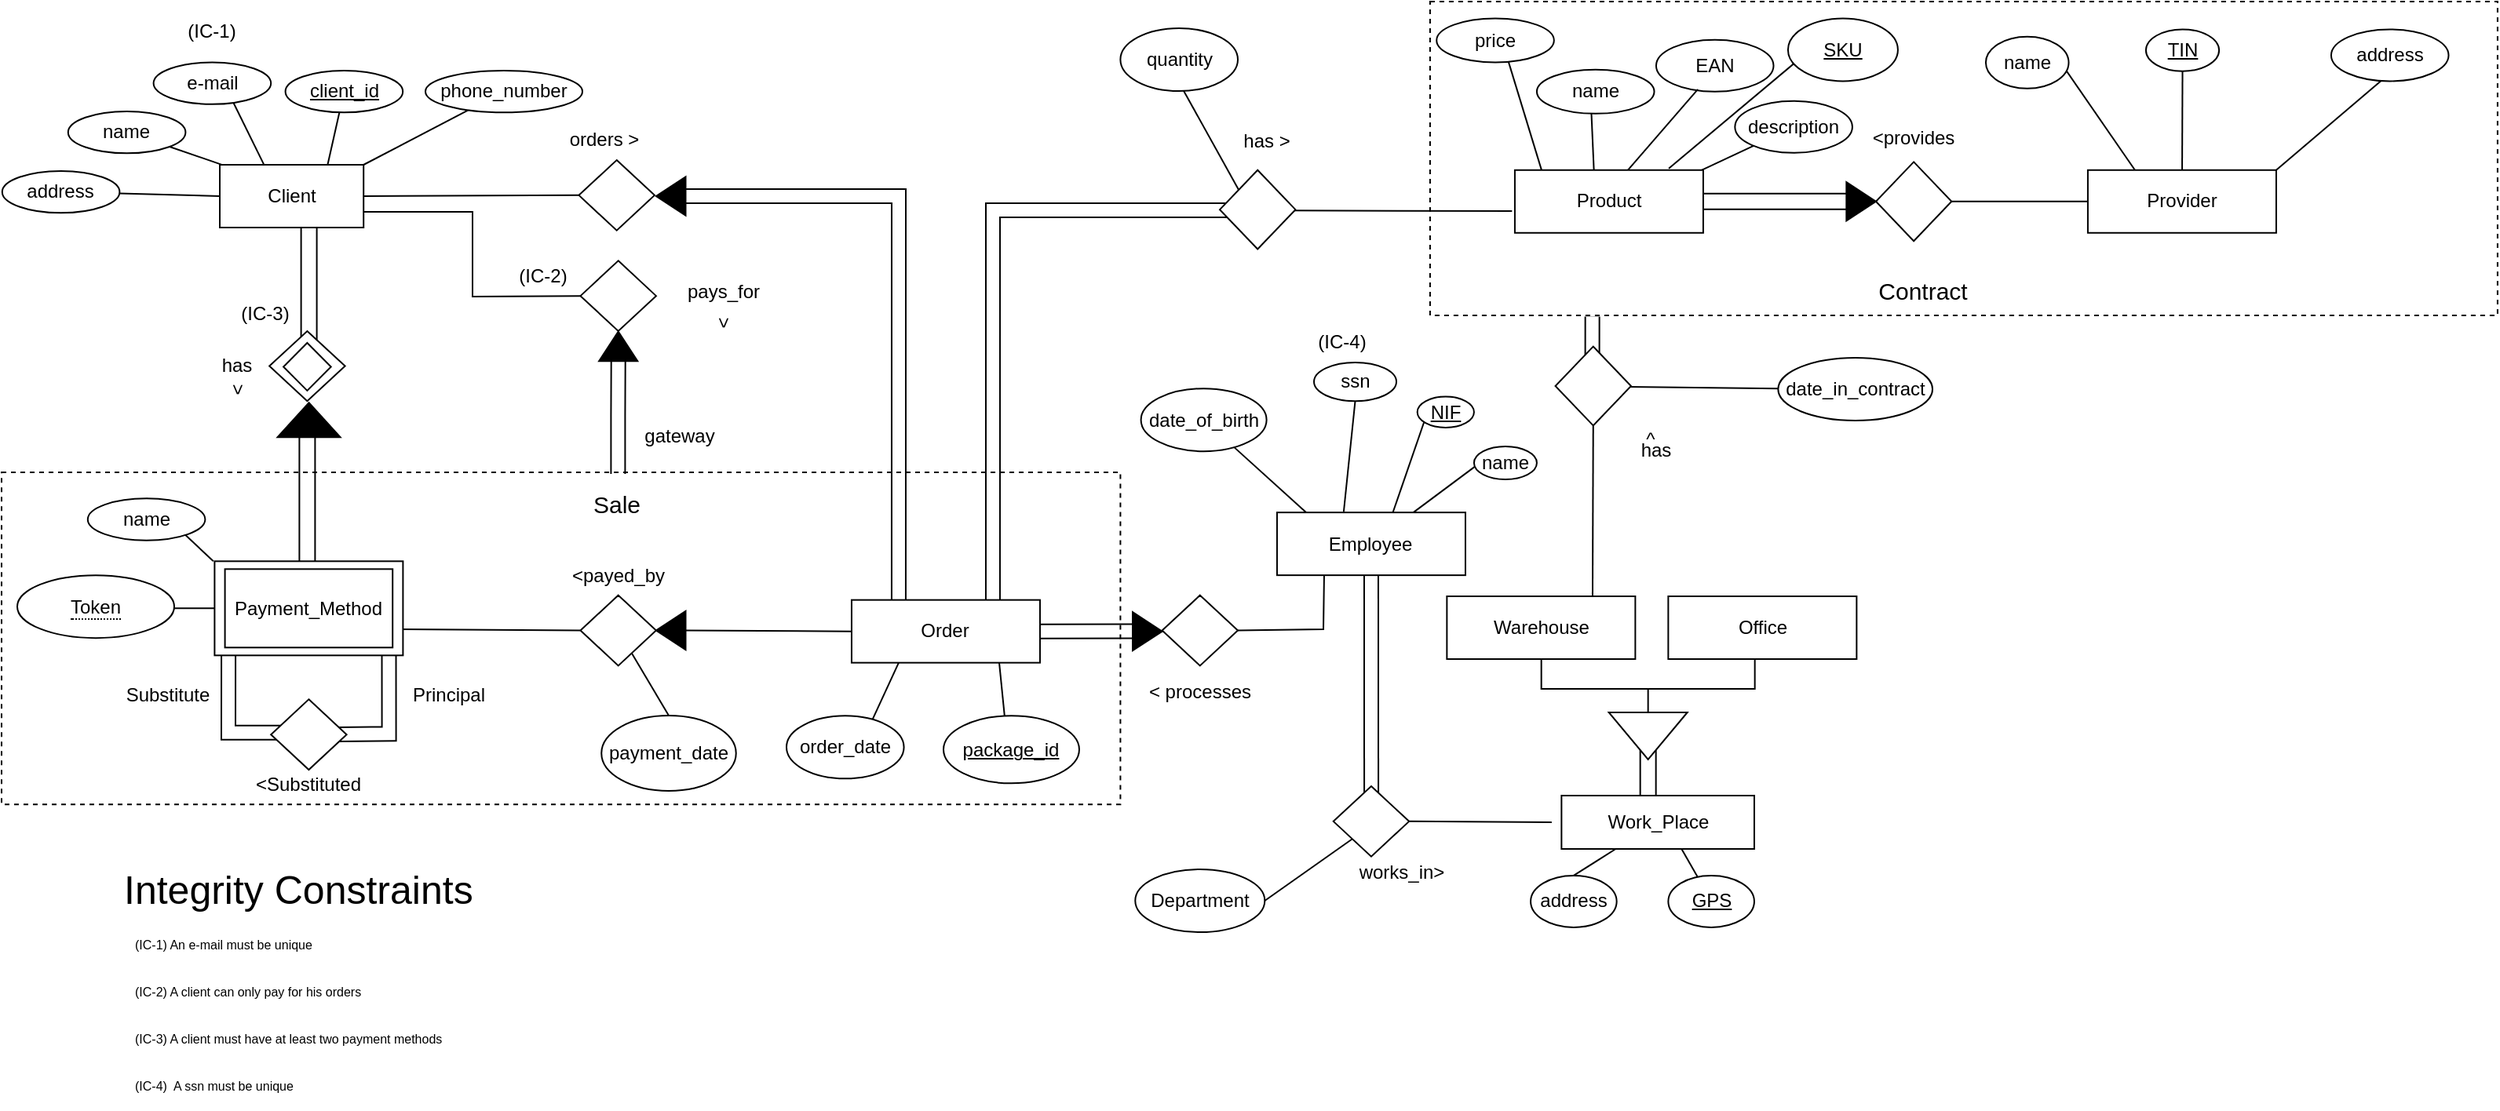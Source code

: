 <mxfile version="21.3.0" type="github">
  <diagram name="Page-1" id="xPYHQfnh46mK-k9WcB2l">
    <mxGraphModel dx="1430" dy="539" grid="1" gridSize="10" guides="1" tooltips="1" connect="1" arrows="1" fold="1" page="1" pageScale="1" pageWidth="850" pageHeight="1100" math="0" shadow="0">
      <root>
        <mxCell id="0" />
        <mxCell id="1" parent="0" />
        <mxCell id="c6sSTiB1Lbt-7I_A86Yg-24" value="" style="shape=filledEdge;curved=0;rounded=0;fixDash=1;endArrow=none;strokeWidth=10;fillColor=#ffffff;edgeStyle=orthogonalEdgeStyle;html=1;exitX=0.75;exitY=0;exitDx=0;exitDy=0;" edge="1" parent="1" source="q-D3DN9akOICgejKjBbG-46">
          <mxGeometry width="60" height="40" relative="1" as="geometry">
            <mxPoint x="640" y="132.68" as="sourcePoint" />
            <mxPoint x="840" y="143" as="targetPoint" />
            <Array as="points">
              <mxPoint x="672" y="143" />
            </Array>
          </mxGeometry>
        </mxCell>
        <mxCell id="c6sSTiB1Lbt-7I_A86Yg-19" value="" style="shape=filledEdge;curved=0;rounded=0;fixDash=1;endArrow=none;strokeWidth=10;fillColor=#ffffff;edgeStyle=orthogonalEdgeStyle;html=1;exitX=0;exitY=0.5;exitDx=0;exitDy=0;entryX=0.25;entryY=0;entryDx=0;entryDy=0;" edge="1" parent="1" source="q-D3DN9akOICgejKjBbG-64" target="q-D3DN9akOICgejKjBbG-46">
          <mxGeometry width="60" height="40" relative="1" as="geometry">
            <mxPoint x="561.22" y="284.5" as="sourcePoint" />
            <mxPoint x="666.22" y="284.5" as="targetPoint" />
          </mxGeometry>
        </mxCell>
        <mxCell id="c6sSTiB1Lbt-7I_A86Yg-53" value="" style="shape=filledEdge;curved=0;rounded=0;fixDash=1;endArrow=none;strokeWidth=10;fillColor=#ffffff;edgeStyle=orthogonalEdgeStyle;html=1;exitX=1;exitY=0.5;exitDx=0;exitDy=0;entryX=0;entryY=0.5;entryDx=0;entryDy=0;" edge="1" parent="1" source="q-D3DN9akOICgejKjBbG-46" target="c6sSTiB1Lbt-7I_A86Yg-55">
          <mxGeometry width="60" height="40" relative="1" as="geometry">
            <mxPoint x="681" y="401" as="sourcePoint" />
            <mxPoint x="820" y="411" as="targetPoint" />
            <Array as="points">
              <mxPoint x="760" y="411" />
            </Array>
          </mxGeometry>
        </mxCell>
        <mxCell id="c6sSTiB1Lbt-7I_A86Yg-42" value="" style="shape=filledEdge;curved=0;rounded=0;fixDash=1;endArrow=none;strokeWidth=10;fillColor=#ffffff;edgeStyle=orthogonalEdgeStyle;html=1;entryX=0;entryY=0.5;entryDx=0;entryDy=0;exitX=0.551;exitY=0.005;exitDx=0;exitDy=0;exitPerimeter=0;" edge="1" parent="1" source="c6sSTiB1Lbt-7I_A86Yg-25" target="c6sSTiB1Lbt-7I_A86Yg-43">
          <mxGeometry width="60" height="40" relative="1" as="geometry">
            <mxPoint x="355.85" y="296.57" as="sourcePoint" />
            <mxPoint x="389.9" y="236.53" as="targetPoint" />
            <Array as="points" />
          </mxGeometry>
        </mxCell>
        <mxCell id="c6sSTiB1Lbt-7I_A86Yg-25" value="" style="whiteSpace=wrap;html=1;fillColor=none;dashed=1;" vertex="1" parent="1">
          <mxGeometry x="40" y="310" width="712.7" height="211.59" as="geometry" />
        </mxCell>
        <mxCell id="c6sSTiB1Lbt-7I_A86Yg-34" value="" style="endArrow=none;html=1;rounded=0;exitX=0;exitY=0.5;exitDx=0;exitDy=0;" edge="1" parent="1" source="q-D3DN9akOICgejKjBbG-94">
          <mxGeometry width="50" height="50" relative="1" as="geometry">
            <mxPoint x="389.95" y="409.0" as="sourcePoint" />
            <mxPoint x="290" y="410" as="targetPoint" />
          </mxGeometry>
        </mxCell>
        <mxCell id="q-D3DN9akOICgejKjBbG-154" value="" style="shape=filledEdge;curved=0;rounded=0;fixDash=1;endArrow=none;strokeWidth=10;fillColor=#ffffff;edgeStyle=orthogonalEdgeStyle;html=1;entryX=0.501;entryY=0.188;entryDx=0;entryDy=0;entryPerimeter=0;exitX=0.152;exitY=1.004;exitDx=0;exitDy=0;exitPerimeter=0;" parent="1" source="q-D3DN9akOICgejKjBbG-145" edge="1">
          <mxGeometry width="60" height="40" relative="1" as="geometry">
            <mxPoint x="1053.48" y="169" as="sourcePoint" />
            <mxPoint x="1053.38" y="269" as="targetPoint" />
          </mxGeometry>
        </mxCell>
        <mxCell id="q-D3DN9akOICgejKjBbG-145" value="" style="whiteSpace=wrap;html=1;fillColor=none;dashed=1;" parent="1" vertex="1">
          <mxGeometry x="949.96" y="10" width="680" height="200" as="geometry" />
        </mxCell>
        <mxCell id="q-D3DN9akOICgejKjBbG-148" value="" style="shape=partialRectangle;whiteSpace=wrap;html=1;top=0;bottom=0;fillColor=none;rotation=-90;" parent="1" vertex="1">
          <mxGeometry x="1163.83" y="89.89" width="10" height="95.01" as="geometry" />
        </mxCell>
        <mxCell id="q-D3DN9akOICgejKjBbG-35" value="" style="shape=partialRectangle;whiteSpace=wrap;html=1;top=0;bottom=0;fillColor=none;" parent="1" vertex="1">
          <mxGeometry x="230.8" y="150" width="10" height="90" as="geometry" />
        </mxCell>
        <mxCell id="q-D3DN9akOICgejKjBbG-4" value="" style="endArrow=none;html=1;rounded=0;entryX=0.25;entryY=0;entryDx=0;entryDy=0;exitX=0.743;exitY=0.127;exitDx=0;exitDy=0;exitPerimeter=0;" parent="1" source="q-D3DN9akOICgejKjBbG-70" target="q-D3DN9akOICgejKjBbG-68" edge="1">
          <mxGeometry width="50" height="50" relative="1" as="geometry">
            <mxPoint x="1224.16" y="340.39" as="sourcePoint" />
            <mxPoint x="1274.16" y="290.39" as="targetPoint" />
          </mxGeometry>
        </mxCell>
        <mxCell id="q-D3DN9akOICgejKjBbG-5" value="" style="endArrow=none;html=1;rounded=0;exitX=-0.015;exitY=0.654;exitDx=0;exitDy=0;entryX=0.841;entryY=0.51;entryDx=0;entryDy=0;entryPerimeter=0;exitPerimeter=0;" parent="1" source="q-D3DN9akOICgejKjBbG-120" target="q-D3DN9akOICgejKjBbG-88" edge="1">
          <mxGeometry width="50" height="50" relative="1" as="geometry">
            <mxPoint x="996.58" y="127.69" as="sourcePoint" />
            <mxPoint x="931.58" y="128.69" as="targetPoint" />
          </mxGeometry>
        </mxCell>
        <mxCell id="q-D3DN9akOICgejKjBbG-7" value="" style="shape=filledEdge;curved=0;rounded=0;fixDash=1;endArrow=none;strokeWidth=10;fillColor=#ffffff;edgeStyle=orthogonalEdgeStyle;html=1;entryX=0.978;entryY=0.905;entryDx=0;entryDy=0;entryPerimeter=0;" parent="1" target="q-D3DN9akOICgejKjBbG-117" edge="1">
          <mxGeometry width="60" height="40" relative="1" as="geometry">
            <mxPoint x="252.9" y="477.02" as="sourcePoint" />
            <mxPoint x="312.9" y="437.02" as="targetPoint" />
            <Array as="points">
              <mxPoint x="253.9" y="476.66" />
              <mxPoint x="286.9" y="476.66" />
            </Array>
          </mxGeometry>
        </mxCell>
        <mxCell id="q-D3DN9akOICgejKjBbG-8" value="" style="shape=filledEdge;curved=0;rounded=0;fixDash=1;endArrow=none;strokeWidth=10;fillColor=#ffffff;edgeStyle=orthogonalEdgeStyle;html=1;exitX=0.021;exitY=0.898;exitDx=0;exitDy=0;exitPerimeter=0;entryX=0.152;entryY=0.474;entryDx=0;entryDy=0;entryPerimeter=0;" parent="1" source="q-D3DN9akOICgejKjBbG-117" target="q-D3DN9akOICgejKjBbG-90" edge="1">
          <mxGeometry width="60" height="40" relative="1" as="geometry">
            <mxPoint x="111.78" y="466.18" as="sourcePoint" />
            <mxPoint x="208.9" y="476.66" as="targetPoint" />
            <Array as="points">
              <mxPoint x="184.9" y="475.66" />
            </Array>
          </mxGeometry>
        </mxCell>
        <mxCell id="q-D3DN9akOICgejKjBbG-9" value="" style="shape=filledEdge;curved=0;rounded=0;fixDash=1;endArrow=none;strokeWidth=10;fillColor=#ffffff;edgeStyle=orthogonalEdgeStyle;html=1;exitX=0.5;exitY=1;exitDx=0;exitDy=0;entryX=0.501;entryY=0.188;entryDx=0;entryDy=0;entryPerimeter=0;" parent="1" source="q-D3DN9akOICgejKjBbG-100" target="q-D3DN9akOICgejKjBbG-112" edge="1">
          <mxGeometry width="60" height="40" relative="1" as="geometry">
            <mxPoint x="842.48" y="449" as="sourcePoint" />
            <mxPoint x="872.48" y="539" as="targetPoint" />
          </mxGeometry>
        </mxCell>
        <mxCell id="q-D3DN9akOICgejKjBbG-10" value="" style="endArrow=none;html=1;rounded=0;entryX=0.413;entryY=0.045;entryDx=0;entryDy=0;entryPerimeter=0;" parent="1" source="q-D3DN9akOICgejKjBbG-100" target="q-D3DN9akOICgejKjBbG-103" edge="1">
          <mxGeometry width="50" height="50" relative="1" as="geometry">
            <mxPoint x="898.21" y="362" as="sourcePoint" />
            <mxPoint x="921.21" y="386" as="targetPoint" />
            <Array as="points" />
          </mxGeometry>
        </mxCell>
        <mxCell id="q-D3DN9akOICgejKjBbG-11" value="" style="endArrow=none;html=1;rounded=0;" parent="1" target="q-D3DN9akOICgejKjBbG-34" edge="1">
          <mxGeometry width="50" height="50" relative="1" as="geometry">
            <mxPoint x="190" y="117.33" as="sourcePoint" />
            <mxPoint x="224" y="90.663" as="targetPoint" />
          </mxGeometry>
        </mxCell>
        <mxCell id="q-D3DN9akOICgejKjBbG-12" value="" style="endArrow=none;html=1;rounded=0;exitX=0.354;exitY=-0.014;exitDx=0;exitDy=0;exitPerimeter=0;entryX=0.5;entryY=1;entryDx=0;entryDy=0;" parent="1" source="q-D3DN9akOICgejKjBbG-100" target="q-D3DN9akOICgejKjBbG-101" edge="1">
          <mxGeometry width="50" height="50" relative="1" as="geometry">
            <mxPoint x="796.9" y="461.5" as="sourcePoint" />
            <mxPoint x="842.291" y="358.298" as="targetPoint" />
            <Array as="points" />
          </mxGeometry>
        </mxCell>
        <mxCell id="q-D3DN9akOICgejKjBbG-13" value="" style="endArrow=none;html=1;rounded=0;exitX=0.162;exitY=0.019;exitDx=0;exitDy=0;exitPerimeter=0;" parent="1" source="q-D3DN9akOICgejKjBbG-100" target="q-D3DN9akOICgejKjBbG-102" edge="1">
          <mxGeometry width="50" height="50" relative="1" as="geometry">
            <mxPoint x="802.08" y="362.5" as="sourcePoint" />
            <mxPoint x="780.9" y="408.5" as="targetPoint" />
            <Array as="points" />
          </mxGeometry>
        </mxCell>
        <mxCell id="q-D3DN9akOICgejKjBbG-14" value="" style="endArrow=none;html=1;rounded=0;entryX=0.24;entryY=0.175;entryDx=0;entryDy=0;entryPerimeter=0;exitX=0.5;exitY=1;exitDx=0;exitDy=0;" parent="1" source="q-D3DN9akOICgejKjBbG-100" target="q-D3DN9akOICgejKjBbG-104" edge="1">
          <mxGeometry width="50" height="50" relative="1" as="geometry">
            <mxPoint x="846.9" y="459.5" as="sourcePoint" />
            <mxPoint x="790.9" y="418.5" as="targetPoint" />
            <Array as="points" />
          </mxGeometry>
        </mxCell>
        <mxCell id="q-D3DN9akOICgejKjBbG-17" value="" style="endArrow=none;html=1;rounded=0;entryX=1;entryY=0;entryDx=0;entryDy=0;exitX=0.427;exitY=0.991;exitDx=0;exitDy=0;exitPerimeter=0;" parent="1" source="q-D3DN9akOICgejKjBbG-99" target="q-D3DN9akOICgejKjBbG-68" edge="1">
          <mxGeometry width="50" height="50" relative="1" as="geometry">
            <mxPoint x="1260.479" y="231.817" as="sourcePoint" />
            <mxPoint x="1185.96" y="267.39" as="targetPoint" />
            <Array as="points" />
          </mxGeometry>
        </mxCell>
        <mxCell id="q-D3DN9akOICgejKjBbG-18" value="" style="endArrow=none;html=1;rounded=0;entryX=0.464;entryY=0.942;entryDx=0;entryDy=0;entryPerimeter=0;" parent="1" target="q-D3DN9akOICgejKjBbG-61" edge="1">
          <mxGeometry width="50" height="50" relative="1" as="geometry">
            <mxPoint x="1054.483" y="121.21" as="sourcePoint" />
            <mxPoint x="1006.96" y="70.39" as="targetPoint" />
            <Array as="points" />
          </mxGeometry>
        </mxCell>
        <mxCell id="q-D3DN9akOICgejKjBbG-19" value="" style="endArrow=none;html=1;rounded=0;exitX=0.175;exitY=0.059;exitDx=0;exitDy=0;entryX=0.605;entryY=0.923;entryDx=0;entryDy=0;entryPerimeter=0;exitPerimeter=0;" parent="1" target="q-D3DN9akOICgejKjBbG-60" edge="1">
          <mxGeometry width="50" height="50" relative="1" as="geometry">
            <mxPoint x="1022.86" y="123.57" as="sourcePoint" />
            <mxPoint x="1008.56" y="75.61" as="targetPoint" />
            <Array as="points" />
          </mxGeometry>
        </mxCell>
        <mxCell id="q-D3DN9akOICgejKjBbG-20" value="" style="endArrow=none;html=1;rounded=0;entryX=0.5;entryY=1;entryDx=0;entryDy=0;exitX=0.75;exitY=0;exitDx=0;exitDy=0;" parent="1" target="q-D3DN9akOICgejKjBbG-53" edge="1" source="q-D3DN9akOICgejKjBbG-46">
          <mxGeometry width="50" height="50" relative="1" as="geometry">
            <mxPoint x="580" y="111" as="sourcePoint" />
            <mxPoint x="557.8" y="79" as="targetPoint" />
            <Array as="points" />
          </mxGeometry>
        </mxCell>
        <mxCell id="q-D3DN9akOICgejKjBbG-22" value="" style="shape=filledEdge;curved=0;rounded=0;fixDash=1;endArrow=none;strokeWidth=10;fillColor=#ffffff;edgeStyle=orthogonalEdgeStyle;html=1;entryX=0.921;entryY=0.5;entryDx=0;entryDy=0;entryPerimeter=0;" parent="1" source="q-D3DN9akOICgejKjBbG-64" edge="1">
          <mxGeometry width="60" height="40" relative="1" as="geometry">
            <mxPoint x="532.48" y="134" as="sourcePoint" />
            <mxPoint x="467.683" y="134" as="targetPoint" />
            <Array as="points">
              <mxPoint x="516" y="134" />
            </Array>
          </mxGeometry>
        </mxCell>
        <mxCell id="q-D3DN9akOICgejKjBbG-23" value="" style="endArrow=none;html=1;rounded=0;exitX=0;exitY=0;exitDx=0;exitDy=0;entryX=0.535;entryY=0.983;entryDx=0;entryDy=0;entryPerimeter=0;" parent="1" target="q-D3DN9akOICgejKjBbG-59" edge="1" source="q-D3DN9akOICgejKjBbG-88">
          <mxGeometry width="50" height="50" relative="1" as="geometry">
            <mxPoint x="892.922" y="118.074" as="sourcePoint" />
            <mxPoint x="832.466" y="87.54" as="targetPoint" />
            <Array as="points" />
          </mxGeometry>
        </mxCell>
        <mxCell id="q-D3DN9akOICgejKjBbG-25" value="" style="shape=partialRectangle;whiteSpace=wrap;html=1;top=0;bottom=0;fillColor=none;" parent="1" vertex="1">
          <mxGeometry x="229.7" y="280" width="10" height="90.66" as="geometry" />
        </mxCell>
        <mxCell id="q-D3DN9akOICgejKjBbG-26" value="Client" style="rounded=0;whiteSpace=wrap;html=1;" parent="1" vertex="1">
          <mxGeometry x="179" y="114" width="91.6" height="40" as="geometry" />
        </mxCell>
        <mxCell id="q-D3DN9akOICgejKjBbG-27" value="" style="endArrow=none;html=1;rounded=0;exitX=0.75;exitY=0;exitDx=0;exitDy=0;" parent="1" source="q-D3DN9akOICgejKjBbG-26" target="q-D3DN9akOICgejKjBbG-28" edge="1">
          <mxGeometry width="50" height="50" relative="1" as="geometry">
            <mxPoint x="271.6" y="118" as="sourcePoint" />
            <mxPoint x="305.6" y="91.333" as="targetPoint" />
          </mxGeometry>
        </mxCell>
        <mxCell id="q-D3DN9akOICgejKjBbG-28" value="client_id" style="ellipse;whiteSpace=wrap;html=1;fontStyle=4" parent="1" vertex="1">
          <mxGeometry x="220.8" y="53.997" width="74.8" height="26.667" as="geometry" />
        </mxCell>
        <mxCell id="q-D3DN9akOICgejKjBbG-29" value="" style="endArrow=none;html=1;rounded=0;exitX=0.31;exitY=0.011;exitDx=0;exitDy=0;exitPerimeter=0;entryX=0.671;entryY=0.91;entryDx=0;entryDy=0;entryPerimeter=0;" parent="1" source="q-D3DN9akOICgejKjBbG-26" target="c6sSTiB1Lbt-7I_A86Yg-49" edge="1">
          <mxGeometry width="50" height="50" relative="1" as="geometry">
            <mxPoint x="233.52" y="118" as="sourcePoint" />
            <mxPoint x="193.026" y="83.443" as="targetPoint" />
          </mxGeometry>
        </mxCell>
        <mxCell id="q-D3DN9akOICgejKjBbG-30" value="" style="endArrow=none;html=1;rounded=0;exitX=1;exitY=0;exitDx=0;exitDy=0;" parent="1" source="q-D3DN9akOICgejKjBbG-26" target="q-D3DN9akOICgejKjBbG-31" edge="1">
          <mxGeometry width="50" height="50" relative="1" as="geometry">
            <mxPoint x="281.6" y="128" as="sourcePoint" />
            <mxPoint x="315.6" y="101.333" as="targetPoint" />
          </mxGeometry>
        </mxCell>
        <mxCell id="q-D3DN9akOICgejKjBbG-31" value="phone_number" style="ellipse;whiteSpace=wrap;html=1;" parent="1" vertex="1">
          <mxGeometry x="310" y="54" width="100" height="26.67" as="geometry" />
        </mxCell>
        <mxCell id="q-D3DN9akOICgejKjBbG-32" value="" style="endArrow=none;html=1;rounded=0;exitX=0;exitY=0.5;exitDx=0;exitDy=0;" parent="1" source="q-D3DN9akOICgejKjBbG-26" target="q-D3DN9akOICgejKjBbG-33" edge="1">
          <mxGeometry width="50" height="50" relative="1" as="geometry">
            <mxPoint x="291.6" y="138" as="sourcePoint" />
            <mxPoint x="325.6" y="111.333" as="targetPoint" />
          </mxGeometry>
        </mxCell>
        <mxCell id="q-D3DN9akOICgejKjBbG-33" value="address" style="ellipse;whiteSpace=wrap;html=1;" parent="1" vertex="1">
          <mxGeometry x="40.4" y="117.997" width="74.8" height="26.667" as="geometry" />
        </mxCell>
        <mxCell id="q-D3DN9akOICgejKjBbG-34" value="name" style="ellipse;whiteSpace=wrap;html=1;" parent="1" vertex="1">
          <mxGeometry x="82.4" y="79.997" width="74.8" height="26.667" as="geometry" />
        </mxCell>
        <mxCell id="q-D3DN9akOICgejKjBbG-36" value="has" style="text;html=1;strokeColor=none;fillColor=none;align=center;verticalAlign=middle;whiteSpace=wrap;rounded=0;rotation=0;" parent="1" vertex="1">
          <mxGeometry x="159.55" y="226.57" width="60" height="30" as="geometry" />
        </mxCell>
        <mxCell id="q-D3DN9akOICgejKjBbG-37" value="" style="endArrow=none;html=1;rounded=0;entryX=0.5;entryY=0;entryDx=0;entryDy=0;" parent="1" target="q-D3DN9akOICgejKjBbG-38" edge="1">
          <mxGeometry width="50" height="50" relative="1" as="geometry">
            <mxPoint x="174.9" y="366.66" as="sourcePoint" />
            <mxPoint x="147.3" y="450.353" as="targetPoint" />
            <Array as="points">
              <mxPoint x="174.9" y="366.66" />
            </Array>
          </mxGeometry>
        </mxCell>
        <mxCell id="q-D3DN9akOICgejKjBbG-38" value="name" style="ellipse;whiteSpace=wrap;html=1;" parent="1" vertex="1">
          <mxGeometry x="94.9" y="326.657" width="74.8" height="26.667" as="geometry" />
        </mxCell>
        <mxCell id="q-D3DN9akOICgejKjBbG-39" value="&lt;div&gt;&lt;br&gt;&lt;/div&gt;&lt;div&gt;&lt;br&gt;&lt;/div&gt;" style="shape=partialRectangle;whiteSpace=wrap;html=1;top=0;bottom=0;fillColor=none;rotation=-180;" parent="1" vertex="1">
          <mxGeometry x="1083.83" y="477" width="10" height="39" as="geometry" />
        </mxCell>
        <mxCell id="q-D3DN9akOICgejKjBbG-40" value="" style="strokeWidth=1;html=1;shape=mxgraph.flowchart.annotation_2;align=left;labelPosition=right;pointerEvents=1;rotation=-90;" parent="1" vertex="1">
          <mxGeometry x="1068.83" y="380" width="40" height="136" as="geometry" />
        </mxCell>
        <mxCell id="q-D3DN9akOICgejKjBbG-41" value="" style="triangle;whiteSpace=wrap;html=1;rotation=90;" parent="1" vertex="1">
          <mxGeometry x="1073.83" y="453" width="30" height="50" as="geometry" />
        </mxCell>
        <mxCell id="q-D3DN9akOICgejKjBbG-42" value="Work_Place" style="rounded=0;whiteSpace=wrap;html=1;" parent="1" vertex="1">
          <mxGeometry x="1033.68" y="516" width="122.8" height="34" as="geometry" />
        </mxCell>
        <mxCell id="q-D3DN9akOICgejKjBbG-43" value="&amp;lt;Substituted" style="text;html=1;strokeColor=none;fillColor=none;align=center;verticalAlign=middle;whiteSpace=wrap;rounded=0;" parent="1" vertex="1">
          <mxGeometry x="196.2" y="494.0" width="79.2" height="30" as="geometry" />
        </mxCell>
        <mxCell id="q-D3DN9akOICgejKjBbG-44" value="&lt;div&gt;&lt;font style=&quot;font-size: 12px;&quot;&gt;(IC-3)&lt;/font&gt;&lt;/div&gt;" style="text;html=1;strokeColor=none;fillColor=none;align=center;verticalAlign=middle;whiteSpace=wrap;rounded=0;fontSize=8;" parent="1" vertex="1">
          <mxGeometry x="175.5" y="192.55" width="64.2" height="32" as="geometry" />
        </mxCell>
        <mxCell id="q-D3DN9akOICgejKjBbG-45" value="&amp;gt;" style="text;html=1;strokeColor=none;fillColor=none;align=center;verticalAlign=middle;whiteSpace=wrap;rounded=0;rotation=90;" parent="1" vertex="1">
          <mxGeometry x="160.65" y="241.96" width="60" height="30" as="geometry" />
        </mxCell>
        <mxCell id="q-D3DN9akOICgejKjBbG-49" value="" style="endArrow=none;html=1;rounded=0;exitX=0;exitY=0.5;exitDx=0;exitDy=0;entryX=1;entryY=0.5;entryDx=0;entryDy=0;" parent="1" source="q-D3DN9akOICgejKjBbG-56" edge="1">
          <mxGeometry width="50" height="50" relative="1" as="geometry">
            <mxPoint x="54.9" y="426.66" as="sourcePoint" />
            <mxPoint x="141.7" y="396.66" as="targetPoint" />
            <Array as="points">
              <mxPoint x="154.9" y="396.66" />
            </Array>
          </mxGeometry>
        </mxCell>
        <mxCell id="q-D3DN9akOICgejKjBbG-51" value="orders &amp;gt;" style="text;html=1;strokeColor=none;fillColor=none;align=center;verticalAlign=middle;whiteSpace=wrap;rounded=0;rotation=0;" parent="1" vertex="1">
          <mxGeometry x="393.95" y="83" width="60" height="30" as="geometry" />
        </mxCell>
        <mxCell id="q-D3DN9akOICgejKjBbG-52" value="" style="endArrow=none;html=1;rounded=0;entryX=0.5;entryY=1;entryDx=0;entryDy=0;exitX=0.25;exitY=1;exitDx=0;exitDy=0;" parent="1" source="q-D3DN9akOICgejKjBbG-46" target="q-D3DN9akOICgejKjBbG-54" edge="1">
          <mxGeometry width="50" height="50" relative="1" as="geometry">
            <mxPoint x="535.68" y="109.22" as="sourcePoint" />
            <mxPoint x="471.56" y="99.883" as="targetPoint" />
            <Array as="points" />
          </mxGeometry>
        </mxCell>
        <mxCell id="q-D3DN9akOICgejKjBbG-53" value="package_id" style="ellipse;whiteSpace=wrap;html=1;fontStyle=4" parent="1" vertex="1">
          <mxGeometry x="640" y="465.16" width="86.48" height="43" as="geometry" />
        </mxCell>
        <mxCell id="q-D3DN9akOICgejKjBbG-54" value="order_date" style="ellipse;whiteSpace=wrap;html=1;" parent="1" vertex="1">
          <mxGeometry x="540" y="465.16" width="74.8" height="40" as="geometry" />
        </mxCell>
        <mxCell id="q-D3DN9akOICgejKjBbG-55" value="payment_date" style="ellipse;whiteSpace=wrap;html=1;" parent="1" vertex="1">
          <mxGeometry x="422.12" y="465" width="85.75" height="48" as="geometry" />
        </mxCell>
        <mxCell id="q-D3DN9akOICgejKjBbG-56" value="" style="rounded=0;whiteSpace=wrap;html=1;" parent="1" vertex="1">
          <mxGeometry x="175.7" y="366.66" width="120" height="60" as="geometry" />
        </mxCell>
        <mxCell id="q-D3DN9akOICgejKjBbG-57" value="" style="triangle;whiteSpace=wrap;html=1;rotation=-90;fillColor=#000000;" parent="1" vertex="1">
          <mxGeometry x="224.8" y="256.57" width="22" height="40" as="geometry" />
        </mxCell>
        <mxCell id="q-D3DN9akOICgejKjBbG-58" value="has &amp;gt;" style="text;html=1;strokeColor=none;fillColor=none;align=center;verticalAlign=middle;whiteSpace=wrap;rounded=0;rotation=0;" parent="1" vertex="1">
          <mxGeometry x="816.01" y="84" width="60" height="30" as="geometry" />
        </mxCell>
        <mxCell id="q-D3DN9akOICgejKjBbG-59" value="quantity " style="ellipse;whiteSpace=wrap;html=1;" parent="1" vertex="1">
          <mxGeometry x="752.7" y="27" width="74.8" height="40" as="geometry" />
        </mxCell>
        <mxCell id="q-D3DN9akOICgejKjBbG-60" value="price" style="ellipse;whiteSpace=wrap;html=1;" parent="1" vertex="1">
          <mxGeometry x="954.11" y="20.72" width="74.8" height="28" as="geometry" />
        </mxCell>
        <mxCell id="q-D3DN9akOICgejKjBbG-61" value="name" style="ellipse;whiteSpace=wrap;html=1;" parent="1" vertex="1">
          <mxGeometry x="1017.96" y="53.39" width="74.8" height="28" as="geometry" />
        </mxCell>
        <mxCell id="q-D3DN9akOICgejKjBbG-62" value="description" style="ellipse;whiteSpace=wrap;html=1;" parent="1" vertex="1">
          <mxGeometry x="1144.16" y="73.39" width="74.8" height="33" as="geometry" />
        </mxCell>
        <mxCell id="q-D3DN9akOICgejKjBbG-63" value="EAN" style="ellipse;whiteSpace=wrap;html=1;" parent="1" vertex="1">
          <mxGeometry x="1093.96" y="34.39" width="74.8" height="33" as="geometry" />
        </mxCell>
        <mxCell id="q-D3DN9akOICgejKjBbG-64" value="" style="triangle;whiteSpace=wrap;html=1;rotation=-180;fillColor=#000000;" parent="1" vertex="1">
          <mxGeometry x="456.95" y="121.7" width="18.8" height="24.6" as="geometry" />
        </mxCell>
        <mxCell id="q-D3DN9akOICgejKjBbG-65" value="" style="endArrow=none;html=1;rounded=0;entryX=0.355;entryY=0.957;entryDx=0;entryDy=0;entryPerimeter=0;" parent="1" target="q-D3DN9akOICgejKjBbG-63" edge="1">
          <mxGeometry width="50" height="50" relative="1" as="geometry">
            <mxPoint x="1072.679" y="121.21" as="sourcePoint" />
            <mxPoint x="1016.96" y="80.39" as="targetPoint" />
            <Array as="points" />
          </mxGeometry>
        </mxCell>
        <mxCell id="q-D3DN9akOICgejKjBbG-66" value="" style="endArrow=none;html=1;rounded=0;exitX=0.994;exitY=0.119;exitDx=0;exitDy=0;exitPerimeter=0;" parent="1" target="q-D3DN9akOICgejKjBbG-62" edge="1">
          <mxGeometry width="50" height="50" relative="1" as="geometry">
            <mxPoint x="1104.76" y="125.97" as="sourcePoint" />
            <mxPoint x="1026.96" y="90.39" as="targetPoint" />
            <Array as="points" />
          </mxGeometry>
        </mxCell>
        <mxCell id="q-D3DN9akOICgejKjBbG-67" value="" style="endArrow=none;html=1;rounded=0;exitX=0.817;exitY=-0.025;exitDx=0;exitDy=0;entryX=0.217;entryY=0.48;entryDx=0;entryDy=0;entryPerimeter=0;exitPerimeter=0;" parent="1" source="q-D3DN9akOICgejKjBbG-120" target="q-D3DN9akOICgejKjBbG-124" edge="1">
          <mxGeometry width="50" height="50" relative="1" as="geometry">
            <mxPoint x="1105.36" y="141.21" as="sourcePoint" />
            <mxPoint x="1162.011" y="142.605" as="targetPoint" />
            <Array as="points" />
          </mxGeometry>
        </mxCell>
        <mxCell id="q-D3DN9akOICgejKjBbG-68" value="Provider" style="rounded=0;whiteSpace=wrap;html=1;" parent="1" vertex="1">
          <mxGeometry x="1368.96" y="117.39" width="120" height="40" as="geometry" />
        </mxCell>
        <mxCell id="q-D3DN9akOICgejKjBbG-69" value="has" style="text;html=1;strokeColor=none;fillColor=none;align=center;verticalAlign=middle;whiteSpace=wrap;rounded=0;rotation=0;" parent="1" vertex="1">
          <mxGeometry x="1063.96" y="281.48" width="60" height="30" as="geometry" />
        </mxCell>
        <mxCell id="q-D3DN9akOICgejKjBbG-70" value="name" style="ellipse;whiteSpace=wrap;html=1;" parent="1" vertex="1">
          <mxGeometry x="1303.96" y="32.39" width="52.8" height="33" as="geometry" />
        </mxCell>
        <mxCell id="q-D3DN9akOICgejKjBbG-71" value="TIN" style="ellipse;whiteSpace=wrap;html=1;fontStyle=4" parent="1" vertex="1">
          <mxGeometry x="1405.96" y="27.72" width="46.6" height="26.67" as="geometry" />
        </mxCell>
        <mxCell id="q-D3DN9akOICgejKjBbG-72" value="" style="endArrow=none;html=1;rounded=0;" parent="1" source="q-D3DN9akOICgejKjBbG-71" target="q-D3DN9akOICgejKjBbG-68" edge="1">
          <mxGeometry width="50" height="50" relative="1" as="geometry">
            <mxPoint x="1248.96" y="347.39" as="sourcePoint" />
            <mxPoint x="1220.96" y="306.39" as="targetPoint" />
            <Array as="points" />
          </mxGeometry>
        </mxCell>
        <mxCell id="q-D3DN9akOICgejKjBbG-73" value="Warehouse" style="rounded=0;whiteSpace=wrap;html=1;" parent="1" vertex="1">
          <mxGeometry x="960.68" y="389" width="120" height="40" as="geometry" />
        </mxCell>
        <mxCell id="q-D3DN9akOICgejKjBbG-74" value="date_in_contract" style="ellipse;whiteSpace=wrap;html=1;" parent="1" vertex="1">
          <mxGeometry x="1171.68" y="236.96" width="98.32" height="40" as="geometry" />
        </mxCell>
        <mxCell id="q-D3DN9akOICgejKjBbG-75" value="" style="endArrow=none;html=1;rounded=0;entryX=0;entryY=0.5;entryDx=0;entryDy=0;" parent="1" source="q-D3DN9akOICgejKjBbG-74" target="q-D3DN9akOICgejKjBbG-129" edge="1">
          <mxGeometry width="50" height="50" relative="1" as="geometry">
            <mxPoint x="1190.48" y="207" as="sourcePoint" />
            <mxPoint x="992.48" y="249" as="targetPoint" />
            <Array as="points" />
          </mxGeometry>
        </mxCell>
        <mxCell id="q-D3DN9akOICgejKjBbG-77" value="&lt;div&gt;(IC-1) An e-mail must be unique&lt;br&gt;&lt;/div&gt;" style="text;html=1;strokeColor=none;fillColor=none;align=left;verticalAlign=middle;whiteSpace=wrap;rounded=0;fontSize=8;" parent="1" vertex="1">
          <mxGeometry x="122.55" y="595.94" width="134" height="30" as="geometry" />
        </mxCell>
        <mxCell id="q-D3DN9akOICgejKjBbG-79" value="&lt;div&gt;(IC-3) A client must have at least two payment methods&lt;br&gt;&lt;/div&gt;" style="text;html=1;strokeColor=none;fillColor=none;align=left;verticalAlign=middle;whiteSpace=wrap;rounded=0;fontSize=8;" parent="1" vertex="1">
          <mxGeometry x="122.55" y="655.94" width="267.45" height="30" as="geometry" />
        </mxCell>
        <mxCell id="q-D3DN9akOICgejKjBbG-80" value="&lt;div&gt;(IC-2) A client can only pay for his orders&lt;br&gt;&lt;/div&gt;" style="text;html=1;strokeColor=none;fillColor=none;align=left;verticalAlign=middle;whiteSpace=wrap;rounded=0;fontSize=8;" parent="1" vertex="1">
          <mxGeometry x="122.55" y="625.94" width="237.45" height="30" as="geometry" />
        </mxCell>
        <mxCell id="q-D3DN9akOICgejKjBbG-81" value="&lt;div&gt;(IC-4)&amp;nbsp; A ssn must be unique&lt;br&gt;&lt;/div&gt;" style="text;html=1;strokeColor=none;fillColor=none;align=left;verticalAlign=middle;whiteSpace=wrap;rounded=0;fontSize=8;" parent="1" vertex="1">
          <mxGeometry x="122.55" y="685.94" width="193.47" height="30" as="geometry" />
        </mxCell>
        <mxCell id="q-D3DN9akOICgejKjBbG-83" value="(IC-1)" style="text;html=1;strokeColor=none;fillColor=none;align=center;verticalAlign=middle;whiteSpace=wrap;rounded=0;rotation=0;" parent="1" vertex="1">
          <mxGeometry x="144.2" y="14.39" width="60" height="30" as="geometry" />
        </mxCell>
        <mxCell id="q-D3DN9akOICgejKjBbG-84" value="Substitute" style="text;html=1;strokeColor=none;fillColor=none;align=center;verticalAlign=middle;whiteSpace=wrap;rounded=0;" parent="1" vertex="1">
          <mxGeometry x="115.7" y="436.66" width="60" height="30" as="geometry" />
        </mxCell>
        <mxCell id="q-D3DN9akOICgejKjBbG-85" value="Principal" style="text;html=1;strokeColor=none;fillColor=none;align=center;verticalAlign=middle;whiteSpace=wrap;rounded=0;" parent="1" vertex="1">
          <mxGeometry x="294.7" y="436.66" width="60" height="30" as="geometry" />
        </mxCell>
        <mxCell id="q-D3DN9akOICgejKjBbG-86" value="" style="rhombus;whiteSpace=wrap;html=1;" parent="1" vertex="1">
          <mxGeometry x="407.75" y="111" width="48.2" height="44.86" as="geometry" />
        </mxCell>
        <mxCell id="q-D3DN9akOICgejKjBbG-87" value="" style="rhombus;whiteSpace=wrap;html=1;" parent="1" vertex="1">
          <mxGeometry x="210.6" y="220.0" width="48.2" height="44.59" as="geometry" />
        </mxCell>
        <mxCell id="q-D3DN9akOICgejKjBbG-88" value="" style="rhombus;whiteSpace=wrap;html=1;" parent="1" vertex="1">
          <mxGeometry x="816.01" y="117.39" width="48.2" height="50.39" as="geometry" />
        </mxCell>
        <mxCell id="q-D3DN9akOICgejKjBbG-89" value="" style="endArrow=none;html=1;rounded=0;exitX=1.009;exitY=0.506;exitDx=0;exitDy=0;exitPerimeter=0;" parent="1" target="q-D3DN9akOICgejKjBbG-90" edge="1">
          <mxGeometry width="50" height="50" relative="1" as="geometry">
            <mxPoint x="251.06" y="476.804" as="sourcePoint" />
            <mxPoint x="279.9" y="426.66" as="targetPoint" />
            <Array as="points" />
          </mxGeometry>
        </mxCell>
        <mxCell id="q-D3DN9akOICgejKjBbG-90" value="" style="rhombus;whiteSpace=wrap;html=1;" parent="1" vertex="1">
          <mxGeometry x="211.6" y="454.66" width="48.2" height="44.86" as="geometry" />
        </mxCell>
        <mxCell id="q-D3DN9akOICgejKjBbG-91" value="" style="triangle;whiteSpace=wrap;html=1;rotation=-180;fillColor=#000000;" parent="1" vertex="1">
          <mxGeometry x="456.95" y="398.46" width="18.8" height="24.6" as="geometry" />
        </mxCell>
        <mxCell id="q-D3DN9akOICgejKjBbG-92" value="&amp;lt;payed_by" style="text;html=1;strokeColor=none;fillColor=none;align=center;verticalAlign=middle;whiteSpace=wrap;rounded=0;rotation=0;" parent="1" vertex="1">
          <mxGeometry x="390.72" y="361.33" width="84.25" height="30" as="geometry" />
        </mxCell>
        <mxCell id="q-D3DN9akOICgejKjBbG-94" value="" style="rhombus;whiteSpace=wrap;html=1;" parent="1" vertex="1">
          <mxGeometry x="408.75" y="388.33" width="48.2" height="44.86" as="geometry" />
        </mxCell>
        <mxCell id="q-D3DN9akOICgejKjBbG-99" value="address" style="ellipse;whiteSpace=wrap;html=1;" parent="1" vertex="1">
          <mxGeometry x="1523.96" y="27.72" width="74.8" height="33" as="geometry" />
        </mxCell>
        <mxCell id="q-D3DN9akOICgejKjBbG-100" value="Employee" style="rounded=0;whiteSpace=wrap;html=1;" parent="1" vertex="1">
          <mxGeometry x="852.48" y="335.57" width="120" height="40" as="geometry" />
        </mxCell>
        <mxCell id="q-D3DN9akOICgejKjBbG-101" value="ssn" style="ellipse;whiteSpace=wrap;html=1;" parent="1" vertex="1">
          <mxGeometry x="876.01" y="240" width="52.5" height="24.59" as="geometry" />
        </mxCell>
        <mxCell id="q-D3DN9akOICgejKjBbG-102" value="date_of_birth" style="ellipse;whiteSpace=wrap;html=1;" parent="1" vertex="1">
          <mxGeometry x="765.8" y="256.57" width="80" height="40" as="geometry" />
        </mxCell>
        <mxCell id="q-D3DN9akOICgejKjBbG-103" value="name" style="ellipse;whiteSpace=wrap;html=1;" parent="1" vertex="1">
          <mxGeometry x="977.96" y="293.5" width="40" height="21" as="geometry" />
        </mxCell>
        <mxCell id="q-D3DN9akOICgejKjBbG-104" value="&lt;u&gt;NIF&lt;/u&gt;" style="ellipse;whiteSpace=wrap;html=1;" parent="1" vertex="1">
          <mxGeometry x="941.84" y="261.81" width="36.12" height="19.67" as="geometry" />
        </mxCell>
        <mxCell id="q-D3DN9akOICgejKjBbG-105" value="&amp;lt; processes" style="text;html=1;strokeColor=none;fillColor=none;align=center;verticalAlign=middle;whiteSpace=wrap;rounded=0;rotation=0;" parent="1" vertex="1">
          <mxGeometry x="765.8" y="435" width="75.2" height="30" as="geometry" />
        </mxCell>
        <mxCell id="q-D3DN9akOICgejKjBbG-106" value="Office" style="rounded=0;whiteSpace=wrap;html=1;" parent="1" vertex="1">
          <mxGeometry x="1101.68" y="389" width="120" height="40" as="geometry" />
        </mxCell>
        <mxCell id="q-D3DN9akOICgejKjBbG-107" value="&lt;u&gt;GPS&lt;/u&gt;" style="ellipse;whiteSpace=wrap;html=1;" parent="1" vertex="1">
          <mxGeometry x="1101.68" y="566.94" width="54.8" height="33" as="geometry" />
        </mxCell>
        <mxCell id="q-D3DN9akOICgejKjBbG-109" value="" style="endArrow=none;html=1;rounded=0;entryX=0.624;entryY=1.007;entryDx=0;entryDy=0;entryPerimeter=0;" parent="1" source="q-D3DN9akOICgejKjBbG-107" target="q-D3DN9akOICgejKjBbG-42" edge="1">
          <mxGeometry width="50" height="50" relative="1" as="geometry">
            <mxPoint x="1082.48" y="504.43" as="sourcePoint" />
            <mxPoint x="1027.059" y="558.002" as="targetPoint" />
            <Array as="points" />
          </mxGeometry>
        </mxCell>
        <mxCell id="q-D3DN9akOICgejKjBbG-110" value="" style="endArrow=none;html=1;rounded=0;exitX=0.5;exitY=0;exitDx=0;exitDy=0;" parent="1" source="c6sSTiB1Lbt-7I_A86Yg-50" target="q-D3DN9akOICgejKjBbG-42" edge="1">
          <mxGeometry width="50" height="50" relative="1" as="geometry">
            <mxPoint x="1058.286" y="569.193" as="sourcePoint" />
            <mxPoint x="1002.48" y="569" as="targetPoint" />
            <Array as="points" />
          </mxGeometry>
        </mxCell>
        <mxCell id="q-D3DN9akOICgejKjBbG-111" value="" style="endArrow=none;html=1;rounded=0;exitX=1;exitY=0.5;exitDx=0;exitDy=0;" parent="1" source="q-D3DN9akOICgejKjBbG-112" edge="1">
          <mxGeometry width="50" height="50" relative="1" as="geometry">
            <mxPoint x="947.43" y="533" as="sourcePoint" />
            <mxPoint x="1027.43" y="533" as="targetPoint" />
          </mxGeometry>
        </mxCell>
        <mxCell id="q-D3DN9akOICgejKjBbG-112" value="" style="rhombus;whiteSpace=wrap;html=1;" parent="1" vertex="1">
          <mxGeometry x="888.38" y="510" width="48.2" height="44.86" as="geometry" />
        </mxCell>
        <mxCell id="q-D3DN9akOICgejKjBbG-113" value="" style="endArrow=none;html=1;rounded=0;entryX=0;entryY=1;entryDx=0;entryDy=0;exitX=1;exitY=0.5;exitDx=0;exitDy=0;" parent="1" source="q-D3DN9akOICgejKjBbG-114" target="q-D3DN9akOICgejKjBbG-112" edge="1">
          <mxGeometry width="50" height="50" relative="1" as="geometry">
            <mxPoint x="841.382" y="533.04" as="sourcePoint" />
            <mxPoint x="931.06" y="563" as="targetPoint" />
          </mxGeometry>
        </mxCell>
        <mxCell id="q-D3DN9akOICgejKjBbG-114" value="Department" style="ellipse;whiteSpace=wrap;html=1;" parent="1" vertex="1">
          <mxGeometry x="762.14" y="563" width="82.52" height="40" as="geometry" />
        </mxCell>
        <mxCell id="q-D3DN9akOICgejKjBbG-115" value="works_in&amp;gt;" style="text;html=1;strokeColor=none;fillColor=none;align=center;verticalAlign=middle;whiteSpace=wrap;rounded=0;" parent="1" vertex="1">
          <mxGeometry x="886.01" y="550" width="91.95" height="30" as="geometry" />
        </mxCell>
        <mxCell id="q-D3DN9akOICgejKjBbG-116" value="" style="rhombus;whiteSpace=wrap;html=1;" parent="1" vertex="1">
          <mxGeometry x="219.55" y="227.5" width="30.3" height="30.46" as="geometry" />
        </mxCell>
        <mxCell id="q-D3DN9akOICgejKjBbG-117" value="Payment_Method" style="rounded=0;whiteSpace=wrap;html=1;align=center;" parent="1" vertex="1">
          <mxGeometry x="182.3" y="371.66" width="106.8" height="50" as="geometry" />
        </mxCell>
        <mxCell id="q-D3DN9akOICgejKjBbG-120" value="Product" style="rounded=0;whiteSpace=wrap;html=1;" parent="1" vertex="1">
          <mxGeometry x="1003.96" y="117.39" width="120" height="40" as="geometry" />
        </mxCell>
        <mxCell id="q-D3DN9akOICgejKjBbG-122" value="" style="endArrow=none;html=1;rounded=0;exitX=0;exitY=0.5;exitDx=0;exitDy=0;entryX=1;entryY=0.5;entryDx=0;entryDy=0;" parent="1" source="q-D3DN9akOICgejKjBbG-86" target="q-D3DN9akOICgejKjBbG-26" edge="1">
          <mxGeometry width="50" height="50" relative="1" as="geometry">
            <mxPoint x="358.3" y="127.33" as="sourcePoint" />
            <mxPoint x="293.3" y="128.33" as="targetPoint" />
          </mxGeometry>
        </mxCell>
        <mxCell id="q-D3DN9akOICgejKjBbG-123" value="^" style="text;html=1;strokeColor=none;fillColor=none;align=center;verticalAlign=middle;whiteSpace=wrap;rounded=0;rotation=0;" parent="1" vertex="1">
          <mxGeometry x="1074.63" y="281.48" width="31.17" height="15.5" as="geometry" />
        </mxCell>
        <mxCell id="q-D3DN9akOICgejKjBbG-124" value="SKU" style="ellipse;whiteSpace=wrap;html=1;fontStyle=4" parent="1" vertex="1">
          <mxGeometry x="1177.96" y="20.72" width="70" height="40" as="geometry" />
        </mxCell>
        <mxCell id="q-D3DN9akOICgejKjBbG-125" value="(IC-2)" style="text;html=1;strokeColor=none;fillColor=none;align=center;verticalAlign=middle;whiteSpace=wrap;rounded=0;rotation=0;" parent="1" vertex="1">
          <mxGeometry x="354.7" y="169.8" width="60" height="30" as="geometry" />
        </mxCell>
        <mxCell id="q-D3DN9akOICgejKjBbG-129" value="" style="rhombus;whiteSpace=wrap;html=1;" parent="1" vertex="1">
          <mxGeometry x="1029.78" y="229.8" width="48.2" height="50.39" as="geometry" />
        </mxCell>
        <mxCell id="q-D3DN9akOICgejKjBbG-132" value="" style="endArrow=none;html=1;rounded=0;exitX=0.5;exitY=1;exitDx=0;exitDy=0;" parent="1" source="q-D3DN9akOICgejKjBbG-129" edge="1">
          <mxGeometry width="50" height="50" relative="1" as="geometry">
            <mxPoint x="1068.83" y="328" as="sourcePoint" />
            <mxPoint x="1053.48" y="389" as="targetPoint" />
            <Array as="points" />
          </mxGeometry>
        </mxCell>
        <mxCell id="q-D3DN9akOICgejKjBbG-139" value="&lt;span style=&quot;border-bottom: 1px dotted&quot;&gt;Token&lt;/span&gt;" style="ellipse;whiteSpace=wrap;html=1;align=center;" parent="1" vertex="1">
          <mxGeometry x="50" y="375.57" width="100" height="40" as="geometry" />
        </mxCell>
        <mxCell id="q-D3DN9akOICgejKjBbG-147" value="" style="rhombus;whiteSpace=wrap;html=1;" parent="1" vertex="1">
          <mxGeometry x="1233.96" y="112.2" width="48.2" height="50.39" as="geometry" />
        </mxCell>
        <mxCell id="q-D3DN9akOICgejKjBbG-152" value="&amp;lt;provides" style="text;html=1;strokeColor=none;fillColor=none;align=center;verticalAlign=middle;whiteSpace=wrap;rounded=0;rotation=0;" parent="1" vertex="1">
          <mxGeometry x="1228.06" y="82.2" width="60" height="30" as="geometry" />
        </mxCell>
        <mxCell id="q-D3DN9akOICgejKjBbG-46" value="Order" style="rounded=0;whiteSpace=wrap;html=1;" parent="1" vertex="1">
          <mxGeometry x="581.48" y="391.33" width="120" height="40" as="geometry" />
        </mxCell>
        <mxCell id="c6sSTiB1Lbt-7I_A86Yg-23" value="" style="endArrow=none;html=1;rounded=0;entryX=0.5;entryY=0;entryDx=0;entryDy=0;" edge="1" parent="1" source="q-D3DN9akOICgejKjBbG-94" target="q-D3DN9akOICgejKjBbG-55">
          <mxGeometry width="50" height="50" relative="1" as="geometry">
            <mxPoint x="591" y="421" as="sourcePoint" />
            <mxPoint x="547" y="320" as="targetPoint" />
            <Array as="points" />
          </mxGeometry>
        </mxCell>
        <mxCell id="c6sSTiB1Lbt-7I_A86Yg-26" value="" style="endArrow=none;html=1;rounded=0;exitX=1;exitY=0.5;exitDx=0;exitDy=0;entryX=0.25;entryY=1;entryDx=0;entryDy=0;" edge="1" parent="1" source="c6sSTiB1Lbt-7I_A86Yg-27" target="q-D3DN9akOICgejKjBbG-100">
          <mxGeometry width="50" height="50" relative="1" as="geometry">
            <mxPoint x="806.012" y="354.36" as="sourcePoint" />
            <mxPoint x="840" y="390" as="targetPoint" />
            <Array as="points">
              <mxPoint x="882" y="410" />
            </Array>
          </mxGeometry>
        </mxCell>
        <mxCell id="c6sSTiB1Lbt-7I_A86Yg-27" value="" style="rhombus;whiteSpace=wrap;html=1;" vertex="1" parent="1">
          <mxGeometry x="779.3" y="388.33" width="48.2" height="44.86" as="geometry" />
        </mxCell>
        <mxCell id="c6sSTiB1Lbt-7I_A86Yg-29" value="" style="endArrow=none;html=1;rounded=0;exitX=0;exitY=0.5;exitDx=0;exitDy=0;entryX=0;entryY=0.5;entryDx=0;entryDy=0;" edge="1" parent="1" source="q-D3DN9akOICgejKjBbG-46" target="q-D3DN9akOICgejKjBbG-91">
          <mxGeometry width="50" height="50" relative="1" as="geometry">
            <mxPoint x="473.97" y="582" as="sourcePoint" />
            <mxPoint x="336.97" y="583" as="targetPoint" />
          </mxGeometry>
        </mxCell>
        <mxCell id="c6sSTiB1Lbt-7I_A86Yg-35" value="" style="rhombus;whiteSpace=wrap;html=1;" vertex="1" parent="1">
          <mxGeometry x="408.75" y="175.14" width="48.2" height="44.86" as="geometry" />
        </mxCell>
        <mxCell id="c6sSTiB1Lbt-7I_A86Yg-37" value="" style="endArrow=none;html=1;rounded=0;entryX=1;entryY=0.75;entryDx=0;entryDy=0;exitX=0;exitY=0.5;exitDx=0;exitDy=0;" edge="1" parent="1" source="c6sSTiB1Lbt-7I_A86Yg-35">
          <mxGeometry width="50" height="50" relative="1" as="geometry">
            <mxPoint x="390" y="200" as="sourcePoint" />
            <mxPoint x="270.6" y="144" as="targetPoint" />
            <Array as="points">
              <mxPoint x="340" y="198" />
              <mxPoint x="340" y="144" />
            </Array>
          </mxGeometry>
        </mxCell>
        <mxCell id="c6sSTiB1Lbt-7I_A86Yg-39" value="pays_for" style="text;html=1;strokeColor=none;fillColor=none;align=center;verticalAlign=middle;whiteSpace=wrap;rounded=0;rotation=0;" vertex="1" parent="1">
          <mxGeometry x="470" y="180" width="60" height="30" as="geometry" />
        </mxCell>
        <mxCell id="c6sSTiB1Lbt-7I_A86Yg-40" value="&amp;gt;" style="text;html=1;strokeColor=none;fillColor=none;align=center;verticalAlign=middle;whiteSpace=wrap;rounded=0;rotation=90;" vertex="1" parent="1">
          <mxGeometry x="492.12" y="199.8" width="15.75" height="30" as="geometry" />
        </mxCell>
        <mxCell id="c6sSTiB1Lbt-7I_A86Yg-43" value="" style="triangle;whiteSpace=wrap;html=1;rotation=-90;fillColor=#000000;" vertex="1" parent="1">
          <mxGeometry x="423.45" y="217.4" width="18.8" height="24.6" as="geometry" />
        </mxCell>
        <mxCell id="c6sSTiB1Lbt-7I_A86Yg-45" value="Sale" style="text;html=1;strokeColor=none;fillColor=none;align=center;verticalAlign=middle;whiteSpace=wrap;rounded=0;fontSize=15;" vertex="1" parent="1">
          <mxGeometry x="401.85" y="314.5" width="60" height="30" as="geometry" />
        </mxCell>
        <mxCell id="c6sSTiB1Lbt-7I_A86Yg-49" value="e-mail" style="ellipse;whiteSpace=wrap;html=1;" vertex="1" parent="1">
          <mxGeometry x="136.8" y="48.717" width="74.8" height="26.667" as="geometry" />
        </mxCell>
        <mxCell id="c6sSTiB1Lbt-7I_A86Yg-50" value="address" style="ellipse;whiteSpace=wrap;html=1;" vertex="1" parent="1">
          <mxGeometry x="1014.03" y="566.94" width="54.8" height="33" as="geometry" />
        </mxCell>
        <mxCell id="c6sSTiB1Lbt-7I_A86Yg-55" value="" style="triangle;whiteSpace=wrap;html=1;rotation=0;fillColor=#000000;" vertex="1" parent="1">
          <mxGeometry x="760.5" y="399.03" width="18.8" height="24.6" as="geometry" />
        </mxCell>
        <mxCell id="c6sSTiB1Lbt-7I_A86Yg-56" value="&lt;font style=&quot;font-size: 25px;&quot;&gt;Integrity Constraints&lt;/font&gt;" style="text;html=1;align=left;verticalAlign=middle;resizable=0;points=[];autosize=1;strokeColor=none;fillColor=none;" vertex="1" parent="1">
          <mxGeometry x="115.7" y="554.86" width="250" height="40" as="geometry" />
        </mxCell>
        <mxCell id="c6sSTiB1Lbt-7I_A86Yg-57" value="Contract" style="text;html=1;strokeColor=none;fillColor=none;align=center;verticalAlign=middle;whiteSpace=wrap;rounded=0;fontSize=15;" vertex="1" parent="1">
          <mxGeometry x="1233.96" y="178.81" width="60" height="30" as="geometry" />
        </mxCell>
        <mxCell id="c6sSTiB1Lbt-7I_A86Yg-58" value="(IC-4)" style="text;html=1;strokeColor=none;fillColor=none;align=center;verticalAlign=middle;whiteSpace=wrap;rounded=0;rotation=0;" vertex="1" parent="1">
          <mxGeometry x="864.21" y="212" width="60" height="30" as="geometry" />
        </mxCell>
        <mxCell id="c6sSTiB1Lbt-7I_A86Yg-60" value="gateway" style="text;html=1;strokeColor=none;fillColor=none;align=center;verticalAlign=middle;whiteSpace=wrap;rounded=0;" vertex="1" parent="1">
          <mxGeometry x="442.25" y="271.96" width="60" height="30" as="geometry" />
        </mxCell>
        <mxCell id="c6sSTiB1Lbt-7I_A86Yg-62" value="" style="triangle;whiteSpace=wrap;html=1;rotation=0;fillColor=#000000;" vertex="1" parent="1">
          <mxGeometry x="1215.16" y="125.09" width="18.8" height="24.6" as="geometry" />
        </mxCell>
        <mxCell id="c6sSTiB1Lbt-7I_A86Yg-64" value="" style="endArrow=none;html=1;rounded=0;exitX=1;exitY=0.5;exitDx=0;exitDy=0;entryX=0;entryY=0.5;entryDx=0;entryDy=0;" edge="1" parent="1" source="q-D3DN9akOICgejKjBbG-147" target="q-D3DN9akOICgejKjBbG-68">
          <mxGeometry width="50" height="50" relative="1" as="geometry">
            <mxPoint x="1012" y="154" as="sourcePoint" />
            <mxPoint x="867" y="153" as="targetPoint" />
          </mxGeometry>
        </mxCell>
      </root>
    </mxGraphModel>
  </diagram>
</mxfile>
